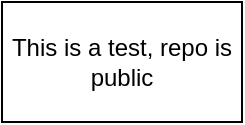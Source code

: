 <mxfile version="24.7.17">
  <diagram name="Page-1" id="iU8HwcRpTq0_2Zv1yluQ">
    <mxGraphModel dx="2074" dy="1153" grid="1" gridSize="10" guides="1" tooltips="1" connect="1" arrows="1" fold="1" page="1" pageScale="1" pageWidth="1100" pageHeight="850" math="0" shadow="0">
      <root>
        <mxCell id="0" />
        <mxCell id="1" parent="0" />
        <mxCell id="5f5SclvkFJAba9l1LswB-1" value="This is a test, repo is public" style="rounded=0;whiteSpace=wrap;html=1;" vertex="1" parent="1">
          <mxGeometry x="490" y="560" width="120" height="60" as="geometry" />
        </mxCell>
      </root>
    </mxGraphModel>
  </diagram>
</mxfile>
